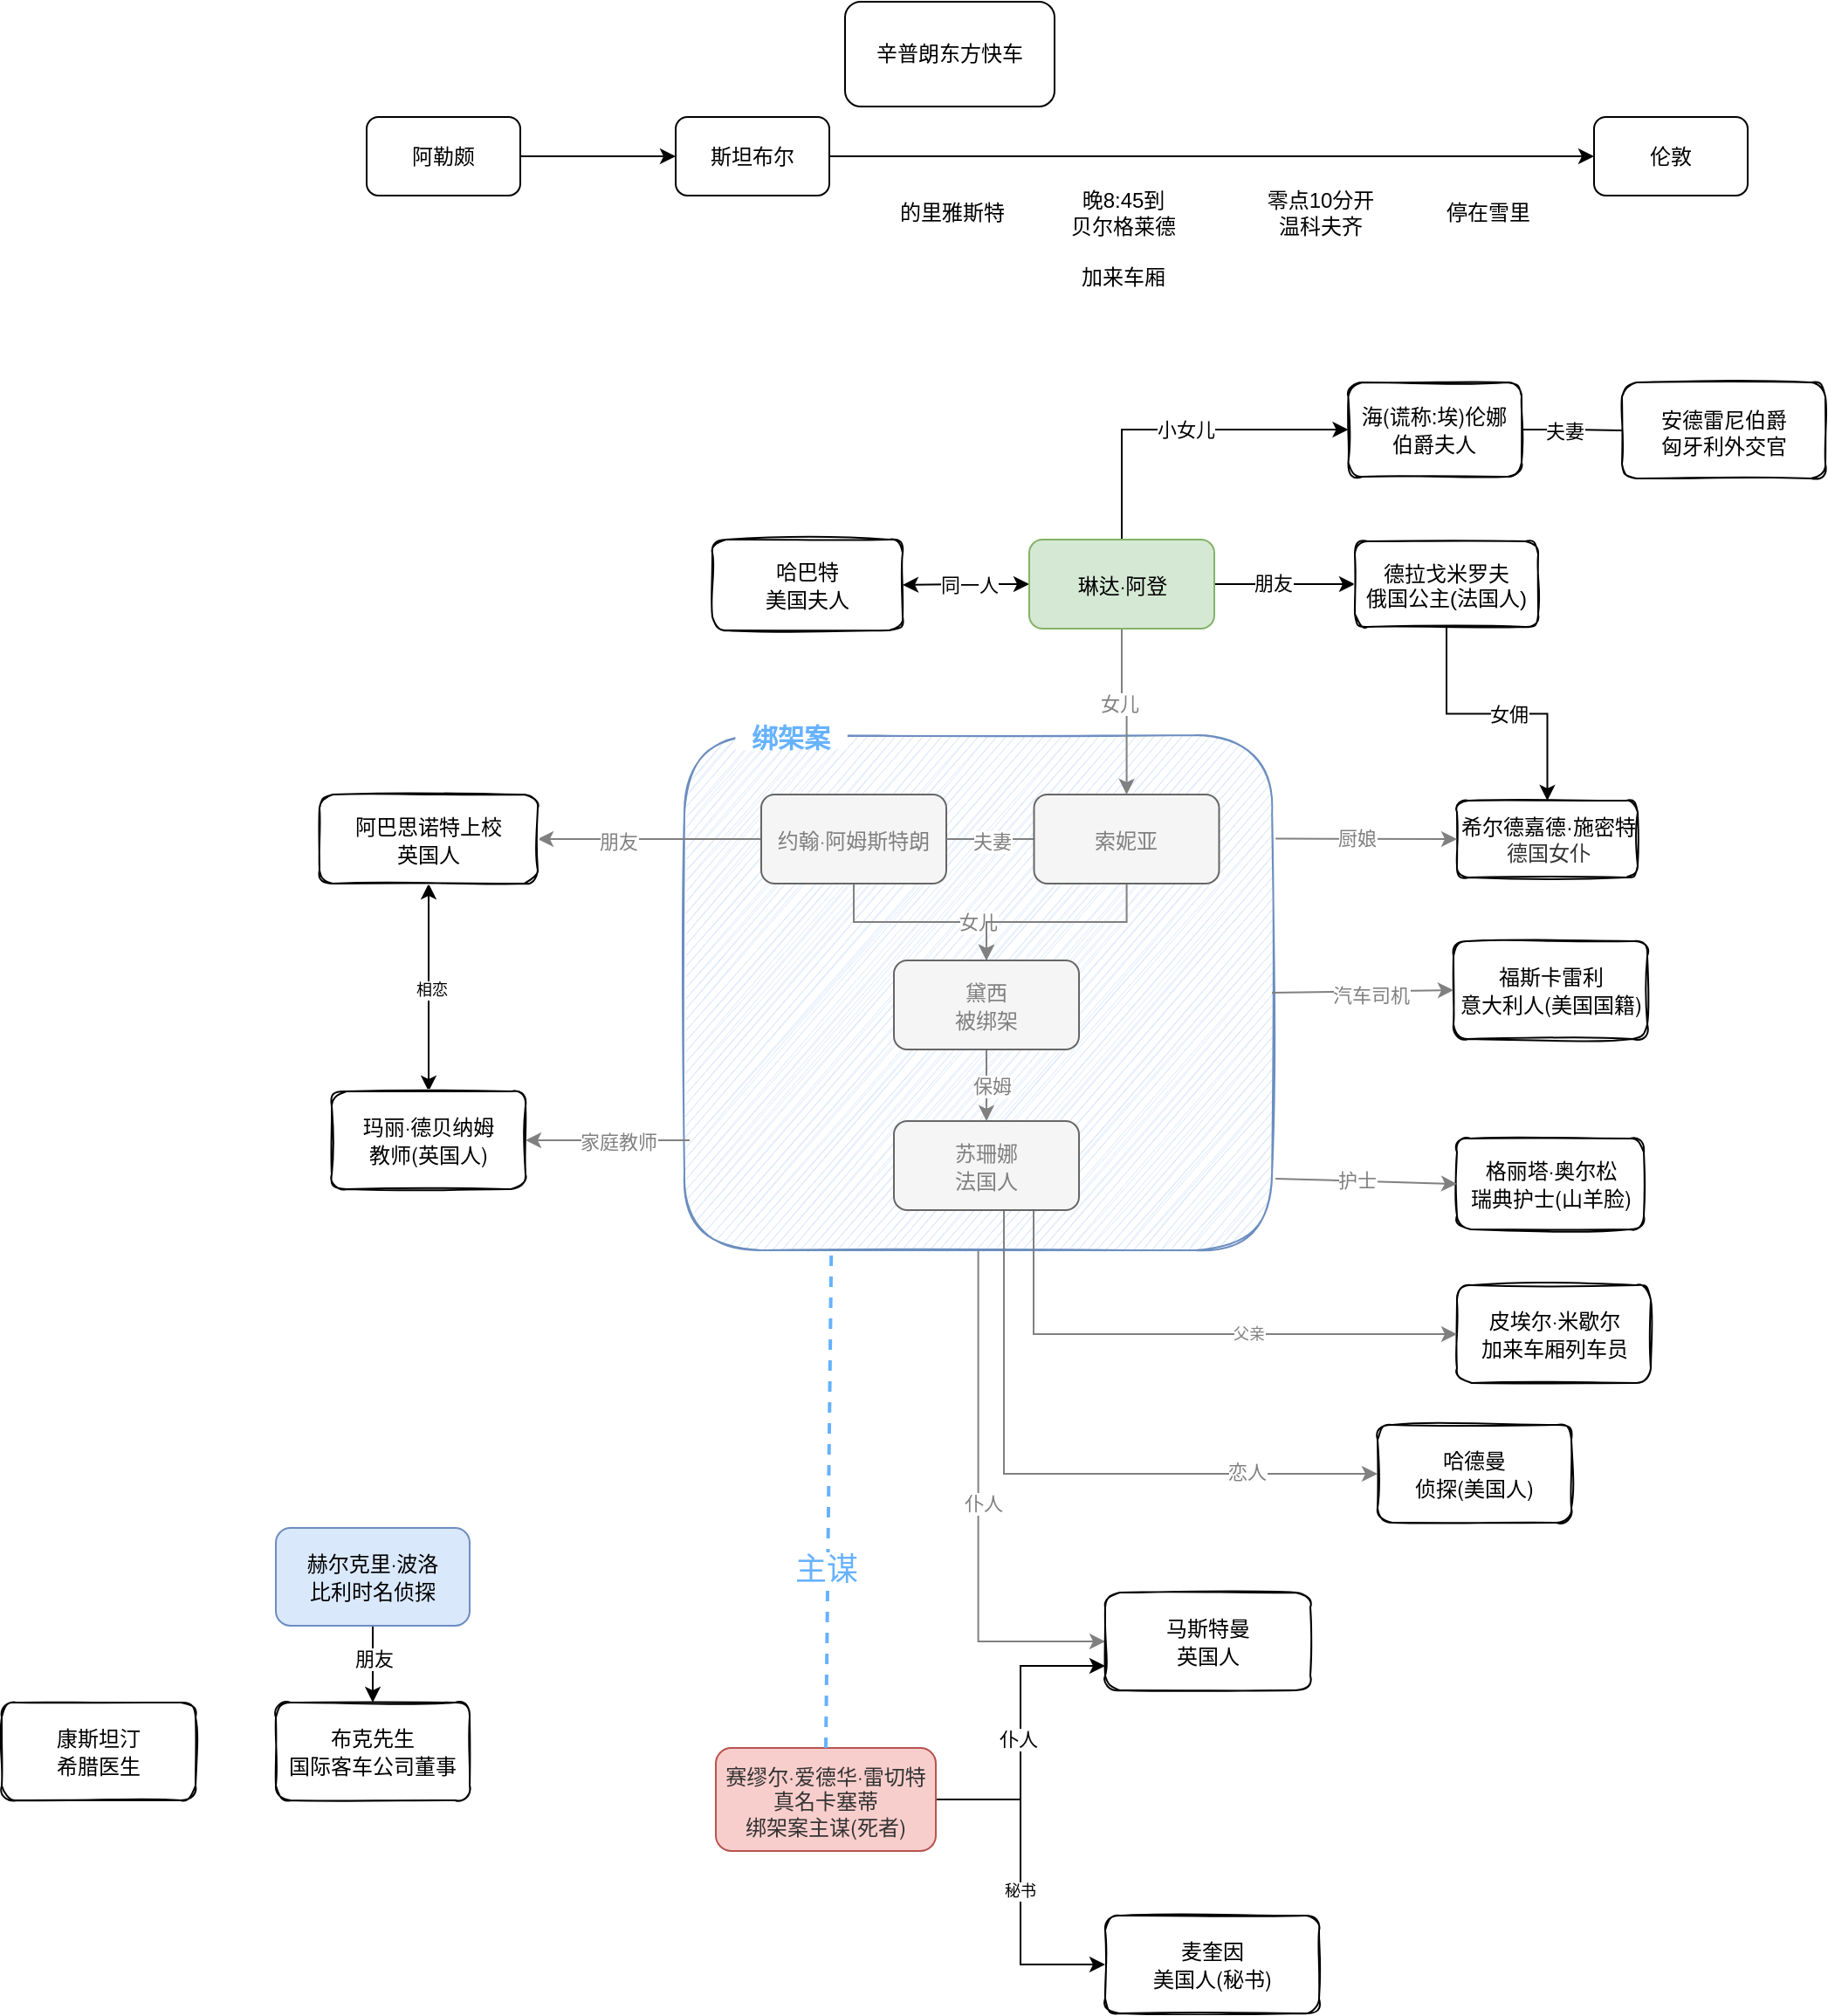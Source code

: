 <mxfile version="16.5.2" type="github">
  <diagram id="MlBCAPcGAkFOIGCXiuSW" name="Page-1">
    <mxGraphModel dx="2752" dy="1243" grid="0" gridSize="10" guides="1" tooltips="1" connect="1" arrows="1" fold="1" page="1" pageScale="1" pageWidth="827" pageHeight="1169" math="0" shadow="0">
      <root>
        <mxCell id="0" />
        <mxCell id="1" parent="0" />
        <mxCell id="HqvWkcDixMvHnZ1-jMWS-3" value="" style="edgeStyle=orthogonalEdgeStyle;rounded=0;orthogonalLoop=1;jettySize=auto;html=1;fontColor=default;labelBackgroundColor=none;" parent="1" source="HqvWkcDixMvHnZ1-jMWS-1" target="HqvWkcDixMvHnZ1-jMWS-2" edge="1">
          <mxGeometry relative="1" as="geometry" />
        </mxCell>
        <mxCell id="cn9sds8N5PX_h7D6BUcy-20" value="朋友" style="edgeLabel;html=1;align=center;verticalAlign=middle;resizable=0;points=[];" parent="HqvWkcDixMvHnZ1-jMWS-3" vertex="1" connectable="0">
          <mxGeometry x="-0.155" relative="1" as="geometry">
            <mxPoint as="offset" />
          </mxGeometry>
        </mxCell>
        <mxCell id="HqvWkcDixMvHnZ1-jMWS-1" value="&lt;span style=&quot;font-family: &amp;quot;helvetica neue&amp;quot;, helvetica, arial, &amp;quot;pingfang sc&amp;quot;, &amp;quot;hiragino sans gb&amp;quot;, &amp;quot;microsoft yahei&amp;quot;, &amp;quot;wenquanyi micro hei&amp;quot;, sans-serif; text-align: -webkit-left;&quot;&gt;赫尔克里·波洛&lt;br&gt;比利时名侦探&lt;br&gt;&lt;/span&gt;" style="rounded=1;whiteSpace=wrap;html=1;sketch=0;labelBackgroundColor=none;fillColor=#dae8fc;strokeColor=#6c8ebf;" parent="1" vertex="1">
          <mxGeometry x="-606" y="923" width="111" height="56" as="geometry" />
        </mxCell>
        <mxCell id="HqvWkcDixMvHnZ1-jMWS-2" value="&lt;span style=&quot;font-family: &amp;quot;helvetica neue&amp;quot;, helvetica, arial, &amp;quot;pingfang sc&amp;quot;, &amp;quot;hiragino sans gb&amp;quot;, &amp;quot;microsoft yahei&amp;quot;, &amp;quot;wenquanyi micro hei&amp;quot;, sans-serif; text-align: -webkit-left;&quot;&gt;布克先生&lt;br&gt;&lt;/span&gt;&lt;span style=&quot;font-family: &amp;quot;helvetica neue&amp;quot;, helvetica, arial, &amp;quot;pingfang sc&amp;quot;, &amp;quot;hiragino sans gb&amp;quot;, &amp;quot;microsoft yahei&amp;quot;, &amp;quot;wenquanyi micro hei&amp;quot;, sans-serif; text-align: -webkit-left;&quot;&gt;国际客车公司董事&lt;/span&gt;&lt;span style=&quot;font-family: &amp;quot;helvetica neue&amp;quot;, helvetica, arial, &amp;quot;pingfang sc&amp;quot;, &amp;quot;hiragino sans gb&amp;quot;, &amp;quot;microsoft yahei&amp;quot;, &amp;quot;wenquanyi micro hei&amp;quot;, sans-serif; text-align: -webkit-left;&quot;&gt;&lt;br&gt;&lt;/span&gt;" style="rounded=1;whiteSpace=wrap;html=1;sketch=1;fontColor=default;labelBackgroundColor=none;" parent="1" vertex="1">
          <mxGeometry x="-606" y="1023" width="111" height="56" as="geometry" />
        </mxCell>
        <mxCell id="cn9sds8N5PX_h7D6BUcy-6" value="辛普朗东方快车" style="rounded=1;whiteSpace=wrap;html=1;sketch=0;" parent="1" vertex="1">
          <mxGeometry x="-280" y="49" width="120" height="60" as="geometry" />
        </mxCell>
        <mxCell id="cn9sds8N5PX_h7D6BUcy-7" value="" style="endArrow=classic;html=1;rounded=0;exitX=1;exitY=0.5;exitDx=0;exitDy=0;entryX=0;entryY=0.5;entryDx=0;entryDy=0;" parent="1" edge="1" target="QgPp9RPT2WpYIM99cKjE-32" source="QgPp9RPT2WpYIM99cKjE-22">
          <mxGeometry width="50" height="50" relative="1" as="geometry">
            <mxPoint x="-267" y="139" as="sourcePoint" />
            <mxPoint x="149" y="139" as="targetPoint" />
          </mxGeometry>
        </mxCell>
        <mxCell id="cn9sds8N5PX_h7D6BUcy-9" value="晚8:45到&lt;br&gt;贝尔格莱德" style="text;html=1;strokeColor=none;fillColor=none;align=center;verticalAlign=middle;whiteSpace=wrap;rounded=0;sketch=0;" parent="1" vertex="1">
          <mxGeometry x="-156" y="155" width="71" height="30" as="geometry" />
        </mxCell>
        <mxCell id="cn9sds8N5PX_h7D6BUcy-10" value="&lt;span style=&quot;font-family: &amp;#34;helvetica neue&amp;#34; , &amp;#34;helvetica&amp;#34; , &amp;#34;arial&amp;#34; , &amp;#34;pingfang sc&amp;#34; , &amp;#34;hiragino sans gb&amp;#34; , &amp;#34;microsoft yahei&amp;#34; , &amp;#34;wenquanyi micro hei&amp;#34; , sans-serif ; text-align: -webkit-left&quot;&gt;康斯坦汀&lt;br&gt;希腊医生&lt;br&gt;&lt;/span&gt;" style="rounded=1;whiteSpace=wrap;html=1;sketch=1;fontColor=default;labelBackgroundColor=none;" parent="1" vertex="1">
          <mxGeometry x="-763" y="1023" width="111" height="56" as="geometry" />
        </mxCell>
        <mxCell id="cn9sds8N5PX_h7D6BUcy-11" value="&lt;span style=&quot;text-align: -webkit-left&quot;&gt;&lt;font face=&quot;helvetica neue, helvetica, arial, pingfang sc, hiragino sans gb, microsoft yahei, wenquanyi micro hei, sans-serif&quot;&gt;皮埃尔·米歇尔&lt;/font&gt;&lt;/span&gt;&lt;br style=&quot;font-family: &amp;#34;helvetica neue&amp;#34; , &amp;#34;helvetica&amp;#34; , &amp;#34;arial&amp;#34; , &amp;#34;pingfang sc&amp;#34; , &amp;#34;hiragino sans gb&amp;#34; , &amp;#34;microsoft yahei&amp;#34; , &amp;#34;wenquanyi micro hei&amp;#34; , sans-serif ; text-align: -webkit-left&quot;&gt;&lt;span style=&quot;font-family: &amp;#34;helvetica neue&amp;#34; , &amp;#34;helvetica&amp;#34; , &amp;#34;arial&amp;#34; , &amp;#34;pingfang sc&amp;#34; , &amp;#34;hiragino sans gb&amp;#34; , &amp;#34;microsoft yahei&amp;#34; , &amp;#34;wenquanyi micro hei&amp;#34; , sans-serif ; text-align: -webkit-left&quot;&gt;加来车厢列车员&lt;/span&gt;&lt;span style=&quot;font-family: &amp;#34;helvetica neue&amp;#34; , &amp;#34;helvetica&amp;#34; , &amp;#34;arial&amp;#34; , &amp;#34;pingfang sc&amp;#34; , &amp;#34;hiragino sans gb&amp;#34; , &amp;#34;microsoft yahei&amp;#34; , &amp;#34;wenquanyi micro hei&amp;#34; , sans-serif ; text-align: -webkit-left&quot;&gt;&lt;br&gt;&lt;/span&gt;" style="rounded=1;whiteSpace=wrap;html=1;sketch=1;fontColor=default;labelBackgroundColor=none;" parent="1" vertex="1">
          <mxGeometry x="70.5" y="784" width="111" height="56" as="geometry" />
        </mxCell>
        <mxCell id="QgPp9RPT2WpYIM99cKjE-14" value="停在雪里" style="text;html=1;strokeColor=none;fillColor=none;align=center;verticalAlign=middle;whiteSpace=wrap;rounded=0;sketch=0;" vertex="1" parent="1">
          <mxGeometry x="53" y="155" width="71" height="30" as="geometry" />
        </mxCell>
        <mxCell id="QgPp9RPT2WpYIM99cKjE-22" value="&lt;span&gt;斯坦布尔&lt;/span&gt;" style="rounded=1;whiteSpace=wrap;html=1;" vertex="1" parent="1">
          <mxGeometry x="-377" y="115" width="88" height="45" as="geometry" />
        </mxCell>
        <mxCell id="QgPp9RPT2WpYIM99cKjE-24" value="" style="edgeStyle=orthogonalEdgeStyle;rounded=0;orthogonalLoop=1;jettySize=auto;html=1;startArrow=none;startFill=0;endArrow=classic;endFill=1;" edge="1" parent="1" source="QgPp9RPT2WpYIM99cKjE-23" target="QgPp9RPT2WpYIM99cKjE-22">
          <mxGeometry relative="1" as="geometry" />
        </mxCell>
        <mxCell id="QgPp9RPT2WpYIM99cKjE-23" value="阿勒颇" style="rounded=1;whiteSpace=wrap;html=1;" vertex="1" parent="1">
          <mxGeometry x="-554" y="115" width="88" height="45" as="geometry" />
        </mxCell>
        <mxCell id="QgPp9RPT2WpYIM99cKjE-25" value="的里雅斯特" style="text;html=1;strokeColor=none;fillColor=none;align=center;verticalAlign=middle;whiteSpace=wrap;rounded=0;sketch=0;" vertex="1" parent="1">
          <mxGeometry x="-254.5" y="155" width="71" height="30" as="geometry" />
        </mxCell>
        <mxCell id="QgPp9RPT2WpYIM99cKjE-26" value="加来车厢" style="text;html=1;strokeColor=none;fillColor=none;align=center;verticalAlign=middle;whiteSpace=wrap;rounded=0;sketch=0;" vertex="1" parent="1">
          <mxGeometry x="-156" y="192" width="71" height="30" as="geometry" />
        </mxCell>
        <mxCell id="QgPp9RPT2WpYIM99cKjE-27" value="零点10分开&lt;br&gt;温科夫齐" style="text;html=1;strokeColor=none;fillColor=none;align=center;verticalAlign=middle;whiteSpace=wrap;rounded=0;sketch=0;" vertex="1" parent="1">
          <mxGeometry x="-43" y="155" width="71" height="30" as="geometry" />
        </mxCell>
        <mxCell id="QgPp9RPT2WpYIM99cKjE-32" value="&lt;span&gt;伦敦&lt;/span&gt;" style="rounded=1;whiteSpace=wrap;html=1;" vertex="1" parent="1">
          <mxGeometry x="149" y="115" width="88" height="45" as="geometry" />
        </mxCell>
        <mxCell id="QgPp9RPT2WpYIM99cKjE-113" style="edgeStyle=orthogonalEdgeStyle;rounded=0;orthogonalLoop=1;jettySize=auto;html=1;fontSize=11;fontColor=#808080;startArrow=none;startFill=0;endArrow=classic;endFill=1;strokeColor=#808080;entryX=0;entryY=0.5;entryDx=0;entryDy=0;" edge="1" parent="1" source="QgPp9RPT2WpYIM99cKjE-69" target="QgPp9RPT2WpYIM99cKjE-112">
          <mxGeometry relative="1" as="geometry" />
        </mxCell>
        <mxCell id="QgPp9RPT2WpYIM99cKjE-114" value="仆人" style="edgeLabel;html=1;align=center;verticalAlign=middle;resizable=0;points=[];fontSize=11;fontColor=#808080;" vertex="1" connectable="0" parent="QgPp9RPT2WpYIM99cKjE-113">
          <mxGeometry x="-0.021" y="2" relative="1" as="geometry">
            <mxPoint as="offset" />
          </mxGeometry>
        </mxCell>
        <mxCell id="QgPp9RPT2WpYIM99cKjE-69" value="" style="rounded=1;whiteSpace=wrap;html=1;sketch=1;fillColor=#dae8fc;strokeColor=#6c8ebf;" vertex="1" parent="1">
          <mxGeometry x="-372" y="469" width="336.57" height="295" as="geometry" />
        </mxCell>
        <mxCell id="QgPp9RPT2WpYIM99cKjE-83" value="" style="edgeStyle=orthogonalEdgeStyle;rounded=0;orthogonalLoop=1;jettySize=auto;html=1;fontSize=11;fontColor=#808080;startArrow=none;startFill=0;endArrow=classic;endFill=1;strokeColor=#808080;" edge="1" parent="1" source="QgPp9RPT2WpYIM99cKjE-70" target="QgPp9RPT2WpYIM99cKjE-78">
          <mxGeometry relative="1" as="geometry" />
        </mxCell>
        <mxCell id="QgPp9RPT2WpYIM99cKjE-84" value="女儿" style="edgeLabel;html=1;align=center;verticalAlign=middle;resizable=0;points=[];fontSize=11;fontColor=#808080;" vertex="1" connectable="0" parent="QgPp9RPT2WpYIM99cKjE-83">
          <mxGeometry x="-0.251" y="-1" relative="1" as="geometry">
            <mxPoint x="48" y="-1" as="offset" />
          </mxGeometry>
        </mxCell>
        <mxCell id="QgPp9RPT2WpYIM99cKjE-110" style="edgeStyle=orthogonalEdgeStyle;rounded=0;orthogonalLoop=1;jettySize=auto;html=1;entryX=1;entryY=0.5;entryDx=0;entryDy=0;fontSize=11;fontColor=#808080;startArrow=none;startFill=0;endArrow=classic;endFill=1;strokeColor=#808080;" edge="1" parent="1" source="QgPp9RPT2WpYIM99cKjE-70" target="QgPp9RPT2WpYIM99cKjE-109">
          <mxGeometry relative="1" as="geometry" />
        </mxCell>
        <mxCell id="QgPp9RPT2WpYIM99cKjE-111" value="朋友" style="edgeLabel;html=1;align=center;verticalAlign=middle;resizable=0;points=[];fontSize=11;fontColor=#808080;" vertex="1" connectable="0" parent="QgPp9RPT2WpYIM99cKjE-110">
          <mxGeometry x="0.292" y="-3" relative="1" as="geometry">
            <mxPoint y="4" as="offset" />
          </mxGeometry>
        </mxCell>
        <mxCell id="QgPp9RPT2WpYIM99cKjE-70" value="&lt;span style=&quot;font-family: &amp;#34;helvetica neue&amp;#34; , &amp;#34;helvetica&amp;#34; , &amp;#34;arial&amp;#34; , &amp;#34;pingfang sc&amp;#34; , &amp;#34;hiragino sans gb&amp;#34; , &amp;#34;microsoft yahei&amp;#34; , &amp;#34;wenquanyi micro hei&amp;#34; , sans-serif ; text-align: -webkit-left&quot;&gt;约翰·阿姆斯特朗&lt;br&gt;&lt;/span&gt;" style="rounded=1;whiteSpace=wrap;html=1;sketch=0;fontColor=#808080;labelBackgroundColor=none;fillColor=#f5f5f5;strokeColor=#666666;" vertex="1" parent="1">
          <mxGeometry x="-328" y="503" width="106" height="51" as="geometry" />
        </mxCell>
        <mxCell id="QgPp9RPT2WpYIM99cKjE-71" value="" style="edgeStyle=orthogonalEdgeStyle;rounded=0;orthogonalLoop=1;jettySize=auto;html=1;startArrow=none;startFill=0;endArrow=none;endFill=0;fontColor=#808080;strokeColor=#808080;" edge="1" parent="1" source="QgPp9RPT2WpYIM99cKjE-75" target="QgPp9RPT2WpYIM99cKjE-70">
          <mxGeometry relative="1" as="geometry" />
        </mxCell>
        <mxCell id="QgPp9RPT2WpYIM99cKjE-81" value="夫妻" style="edgeLabel;html=1;align=center;verticalAlign=middle;resizable=0;points=[];fontSize=11;fontColor=#808080;" vertex="1" connectable="0" parent="QgPp9RPT2WpYIM99cKjE-71">
          <mxGeometry x="-0.342" y="1" relative="1" as="geometry">
            <mxPoint x="-8" as="offset" />
          </mxGeometry>
        </mxCell>
        <mxCell id="QgPp9RPT2WpYIM99cKjE-136" style="edgeStyle=orthogonalEdgeStyle;rounded=0;orthogonalLoop=1;jettySize=auto;html=1;entryX=0.5;entryY=0;entryDx=0;entryDy=0;fontSize=9;fontColor=#808080;startArrow=none;startFill=0;endArrow=classic;endFill=1;strokeColor=#808080;strokeWidth=1;" edge="1" parent="1" source="QgPp9RPT2WpYIM99cKjE-75" target="QgPp9RPT2WpYIM99cKjE-78">
          <mxGeometry relative="1" as="geometry" />
        </mxCell>
        <mxCell id="QgPp9RPT2WpYIM99cKjE-75" value="&lt;span style=&quot;font-family: &amp;#34;helvetica neue&amp;#34; , &amp;#34;helvetica&amp;#34; , &amp;#34;arial&amp;#34; , &amp;#34;pingfang sc&amp;#34; , &amp;#34;hiragino sans gb&amp;#34; , &amp;#34;microsoft yahei&amp;#34; , &amp;#34;wenquanyi micro hei&amp;#34; , sans-serif ; text-align: -webkit-left&quot;&gt;索妮亚&lt;br&gt;&lt;/span&gt;" style="rounded=1;whiteSpace=wrap;html=1;sketch=0;fontColor=#808080;labelBackgroundColor=none;fillColor=#f5f5f5;strokeColor=#666666;" vertex="1" parent="1">
          <mxGeometry x="-171.75" y="503" width="106" height="51" as="geometry" />
        </mxCell>
        <mxCell id="QgPp9RPT2WpYIM99cKjE-76" value="" style="edgeStyle=orthogonalEdgeStyle;rounded=0;orthogonalLoop=1;jettySize=auto;html=1;startArrow=none;startFill=0;endArrow=classic;endFill=1;fontColor=#808080;strokeColor=#808080;" edge="1" parent="1" source="QgPp9RPT2WpYIM99cKjE-78" target="QgPp9RPT2WpYIM99cKjE-79">
          <mxGeometry relative="1" as="geometry" />
        </mxCell>
        <mxCell id="QgPp9RPT2WpYIM99cKjE-77" value="保姆" style="edgeLabel;html=1;align=center;verticalAlign=middle;resizable=0;points=[];fontColor=#808080;" vertex="1" connectable="0" parent="QgPp9RPT2WpYIM99cKjE-76">
          <mxGeometry x="-0.142" y="3" relative="1" as="geometry">
            <mxPoint y="3" as="offset" />
          </mxGeometry>
        </mxCell>
        <mxCell id="QgPp9RPT2WpYIM99cKjE-78" value="&lt;span style=&quot;font-family: &amp;quot;helvetica neue&amp;quot; , &amp;quot;helvetica&amp;quot; , &amp;quot;arial&amp;quot; , &amp;quot;pingfang sc&amp;quot; , &amp;quot;hiragino sans gb&amp;quot; , &amp;quot;microsoft yahei&amp;quot; , &amp;quot;wenquanyi micro hei&amp;quot; , sans-serif ; text-align: -webkit-left&quot;&gt;黛西&lt;br&gt;被绑架&lt;br&gt;&lt;/span&gt;" style="rounded=1;whiteSpace=wrap;html=1;sketch=0;fontColor=#808080;labelBackgroundColor=none;fillColor=#f5f5f5;strokeColor=#666666;" vertex="1" parent="1">
          <mxGeometry x="-252" y="598" width="106" height="51" as="geometry" />
        </mxCell>
        <mxCell id="QgPp9RPT2WpYIM99cKjE-100" style="edgeStyle=orthogonalEdgeStyle;rounded=0;orthogonalLoop=1;jettySize=auto;html=1;entryX=0;entryY=0.5;entryDx=0;entryDy=0;fontSize=11;fontColor=#808080;startArrow=none;startFill=0;endArrow=classic;endFill=1;strokeColor=#808080;" edge="1" parent="1" target="QgPp9RPT2WpYIM99cKjE-99">
          <mxGeometry relative="1" as="geometry">
            <mxPoint x="-189" y="736" as="sourcePoint" />
            <Array as="points">
              <mxPoint x="-189" y="736" />
              <mxPoint x="-189" y="885" />
            </Array>
          </mxGeometry>
        </mxCell>
        <mxCell id="QgPp9RPT2WpYIM99cKjE-101" value="恋人" style="edgeLabel;html=1;align=center;verticalAlign=middle;resizable=0;points=[];fontSize=11;fontColor=#808080;" vertex="1" connectable="0" parent="QgPp9RPT2WpYIM99cKjE-100">
          <mxGeometry x="0.594" y="1" relative="1" as="geometry">
            <mxPoint as="offset" />
          </mxGeometry>
        </mxCell>
        <mxCell id="QgPp9RPT2WpYIM99cKjE-134" style="edgeStyle=orthogonalEdgeStyle;rounded=0;orthogonalLoop=1;jettySize=auto;html=1;entryX=0;entryY=0.5;entryDx=0;entryDy=0;fontSize=9;fontColor=#000000;startArrow=none;startFill=0;endArrow=classic;endFill=1;strokeColor=#808080;strokeWidth=1;" edge="1" parent="1" source="QgPp9RPT2WpYIM99cKjE-79" target="cn9sds8N5PX_h7D6BUcy-11">
          <mxGeometry relative="1" as="geometry">
            <Array as="points">
              <mxPoint x="-172" y="812" />
            </Array>
          </mxGeometry>
        </mxCell>
        <mxCell id="QgPp9RPT2WpYIM99cKjE-135" value="父亲" style="edgeLabel;html=1;align=center;verticalAlign=middle;resizable=0;points=[];fontSize=9;fontColor=#808080;" vertex="1" connectable="0" parent="QgPp9RPT2WpYIM99cKjE-134">
          <mxGeometry x="0.34" y="-3" relative="1" as="geometry">
            <mxPoint x="-16" y="-3" as="offset" />
          </mxGeometry>
        </mxCell>
        <mxCell id="QgPp9RPT2WpYIM99cKjE-79" value="&lt;span style=&quot;font-family: &amp;#34;helvetica neue&amp;#34; , &amp;#34;helvetica&amp;#34; , &amp;#34;arial&amp;#34; , &amp;#34;pingfang sc&amp;#34; , &amp;#34;hiragino sans gb&amp;#34; , &amp;#34;microsoft yahei&amp;#34; , &amp;#34;wenquanyi micro hei&amp;#34; , sans-serif ; text-align: -webkit-left&quot;&gt;苏珊娜&lt;br&gt;法国人&lt;br&gt;&lt;/span&gt;" style="rounded=1;whiteSpace=wrap;html=1;sketch=0;fontColor=#808080;labelBackgroundColor=none;fillColor=#f5f5f5;strokeColor=#666666;" vertex="1" parent="1">
          <mxGeometry x="-252" y="690" width="106" height="51" as="geometry" />
        </mxCell>
        <mxCell id="QgPp9RPT2WpYIM99cKjE-80" value="绑架案" style="text;html=1;strokeColor=none;fillColor=default;align=center;verticalAlign=middle;whiteSpace=wrap;rounded=0;sketch=1;fontSize=15;fontColor=#66B2FF;fontStyle=1" vertex="1" parent="1">
          <mxGeometry x="-344.43" y="462" width="66" height="16" as="geometry" />
        </mxCell>
        <mxCell id="QgPp9RPT2WpYIM99cKjE-85" value="&lt;span style=&quot;font-family: &amp;#34;helvetica neue&amp;#34; , &amp;#34;helvetica&amp;#34; , &amp;#34;arial&amp;#34; , &amp;#34;pingfang sc&amp;#34; , &amp;#34;hiragino sans gb&amp;#34; , &amp;#34;microsoft yahei&amp;#34; , &amp;#34;wenquanyi micro hei&amp;#34; , sans-serif ; text-align: -webkit-left&quot;&gt;福斯卡雷利&lt;br&gt;意大利人(美国国籍)&lt;br&gt;&lt;/span&gt;" style="rounded=1;whiteSpace=wrap;html=1;sketch=1;fontColor=default;labelBackgroundColor=none;" vertex="1" parent="1">
          <mxGeometry x="68.5" y="587" width="111" height="56" as="geometry" />
        </mxCell>
        <mxCell id="QgPp9RPT2WpYIM99cKjE-86" value="" style="endArrow=classic;html=1;rounded=0;fontSize=11;fontColor=#808080;strokeColor=#808080;entryX=0;entryY=0.5;entryDx=0;entryDy=0;exitX=1;exitY=0.5;exitDx=0;exitDy=0;" edge="1" parent="1" source="QgPp9RPT2WpYIM99cKjE-69" target="QgPp9RPT2WpYIM99cKjE-85">
          <mxGeometry width="50" height="50" relative="1" as="geometry">
            <mxPoint x="-35" y="576" as="sourcePoint" />
            <mxPoint x="-69" y="382" as="targetPoint" />
          </mxGeometry>
        </mxCell>
        <mxCell id="QgPp9RPT2WpYIM99cKjE-87" value="汽车司机" style="edgeLabel;html=1;align=center;verticalAlign=middle;resizable=0;points=[];fontSize=11;fontColor=#808080;" vertex="1" connectable="0" parent="QgPp9RPT2WpYIM99cKjE-86">
          <mxGeometry x="0.073" y="-2" relative="1" as="geometry">
            <mxPoint as="offset" />
          </mxGeometry>
        </mxCell>
        <mxCell id="QgPp9RPT2WpYIM99cKjE-137" value="" style="edgeStyle=orthogonalEdgeStyle;rounded=0;orthogonalLoop=1;jettySize=auto;html=1;fontSize=9;fontColor=#808080;startArrow=classic;startFill=1;endArrow=classic;endFill=1;strokeColor=#000000;strokeWidth=1;" edge="1" parent="1" source="QgPp9RPT2WpYIM99cKjE-88" target="QgPp9RPT2WpYIM99cKjE-109">
          <mxGeometry relative="1" as="geometry" />
        </mxCell>
        <mxCell id="QgPp9RPT2WpYIM99cKjE-138" value="相恋" style="edgeLabel;html=1;align=center;verticalAlign=middle;resizable=0;points=[];fontSize=9;fontColor=#000000;" vertex="1" connectable="0" parent="QgPp9RPT2WpYIM99cKjE-137">
          <mxGeometry x="-0.003" y="-1" relative="1" as="geometry">
            <mxPoint y="1" as="offset" />
          </mxGeometry>
        </mxCell>
        <mxCell id="QgPp9RPT2WpYIM99cKjE-88" value="&lt;span style=&quot;font-family: &amp;#34;helvetica neue&amp;#34; , &amp;#34;helvetica&amp;#34; , &amp;#34;arial&amp;#34; , &amp;#34;pingfang sc&amp;#34; , &amp;#34;hiragino sans gb&amp;#34; , &amp;#34;microsoft yahei&amp;#34; , &amp;#34;wenquanyi micro hei&amp;#34; , sans-serif ; text-align: -webkit-left&quot;&gt;玛丽·德贝纳姆&lt;br&gt;&lt;/span&gt;&lt;span style=&quot;font-family: &amp;#34;helvetica neue&amp;#34; , &amp;#34;helvetica&amp;#34; , &amp;#34;arial&amp;#34; , &amp;#34;pingfang sc&amp;#34; , &amp;#34;hiragino sans gb&amp;#34; , &amp;#34;microsoft yahei&amp;#34; , &amp;#34;wenquanyi micro hei&amp;#34; , sans-serif ; text-align: -webkit-left&quot;&gt;教师(英国人)&lt;br&gt;&lt;/span&gt;" style="rounded=1;whiteSpace=wrap;html=1;sketch=1;fontColor=default;labelBackgroundColor=none;" vertex="1" parent="1">
          <mxGeometry x="-574" y="673" width="111" height="56" as="geometry" />
        </mxCell>
        <mxCell id="QgPp9RPT2WpYIM99cKjE-89" value="" style="endArrow=classic;html=1;rounded=0;fontSize=11;fontColor=#808080;strokeColor=#808080;entryX=1;entryY=0.5;entryDx=0;entryDy=0;" edge="1" parent="1" target="QgPp9RPT2WpYIM99cKjE-88">
          <mxGeometry width="50" height="50" relative="1" as="geometry">
            <mxPoint x="-369" y="701" as="sourcePoint" />
            <mxPoint x="-464" y="672" as="targetPoint" />
            <Array as="points" />
          </mxGeometry>
        </mxCell>
        <mxCell id="QgPp9RPT2WpYIM99cKjE-90" value="家庭教师" style="edgeLabel;html=1;align=center;verticalAlign=middle;resizable=0;points=[];fontSize=11;fontColor=#808080;" vertex="1" connectable="0" parent="QgPp9RPT2WpYIM99cKjE-89">
          <mxGeometry x="-0.113" y="1" relative="1" as="geometry">
            <mxPoint as="offset" />
          </mxGeometry>
        </mxCell>
        <mxCell id="QgPp9RPT2WpYIM99cKjE-91" value="&lt;span style=&quot;text-align: -webkit-left&quot;&gt;&lt;font face=&quot;helvetica neue, helvetica, arial, pingfang sc, hiragino sans gb, microsoft yahei, wenquanyi micro hei, sans-serif&quot;&gt;格丽塔·奥尔松&lt;br&gt;瑞典护士(山羊脸)&lt;/font&gt;&lt;br&gt;&lt;/span&gt;" style="rounded=1;whiteSpace=wrap;html=1;sketch=1;fontColor=default;labelBackgroundColor=none;" vertex="1" parent="1">
          <mxGeometry x="70.5" y="700" width="107" height="52" as="geometry" />
        </mxCell>
        <mxCell id="QgPp9RPT2WpYIM99cKjE-92" value="" style="endArrow=classic;html=1;rounded=0;fontSize=11;fontColor=#808080;strokeColor=#808080;entryX=0;entryY=0.5;entryDx=0;entryDy=0;exitX=1.006;exitY=0.861;exitDx=0;exitDy=0;exitPerimeter=0;" edge="1" parent="1" source="QgPp9RPT2WpYIM99cKjE-69" target="QgPp9RPT2WpYIM99cKjE-91">
          <mxGeometry width="50" height="50" relative="1" as="geometry">
            <mxPoint x="-25.43" y="532.5" as="sourcePoint" />
            <mxPoint x="88" y="516" as="targetPoint" />
          </mxGeometry>
        </mxCell>
        <mxCell id="QgPp9RPT2WpYIM99cKjE-93" value="护士" style="edgeLabel;html=1;align=center;verticalAlign=middle;resizable=0;points=[];fontSize=11;fontColor=#808080;" vertex="1" connectable="0" parent="QgPp9RPT2WpYIM99cKjE-92">
          <mxGeometry x="-0.113" y="1" relative="1" as="geometry">
            <mxPoint as="offset" />
          </mxGeometry>
        </mxCell>
        <mxCell id="QgPp9RPT2WpYIM99cKjE-94" value="希尔德嘉德·施密特&lt;br&gt;&lt;span style=&quot;color: rgb(51 , 51 , 51) ; font-family: &amp;#34;helvetica neue&amp;#34; , &amp;#34;helvetica&amp;#34; , &amp;#34;arial&amp;#34; , &amp;#34;pingfang sc&amp;#34; , &amp;#34;hiragino sans gb&amp;#34; , &amp;#34;microsoft yahei&amp;#34; , &amp;#34;wenquanyi micro hei&amp;#34; , sans-serif ; text-align: -webkit-left ; background-color: rgb(255 , 255 , 255)&quot;&gt;德国女仆&lt;/span&gt;" style="whiteSpace=wrap;html=1;rounded=1;sketch=1;labelBackgroundColor=none;" vertex="1" parent="1">
          <mxGeometry x="70.5" y="506.5" width="103.5" height="44" as="geometry" />
        </mxCell>
        <mxCell id="QgPp9RPT2WpYIM99cKjE-95" value="" style="endArrow=classic;html=1;rounded=0;fontSize=11;fontColor=#808080;strokeColor=#808080;entryX=0;entryY=0.5;entryDx=0;entryDy=0;exitX=1.006;exitY=0.201;exitDx=0;exitDy=0;exitPerimeter=0;" edge="1" parent="1" source="QgPp9RPT2WpYIM99cKjE-69" target="QgPp9RPT2WpYIM99cKjE-94">
          <mxGeometry width="50" height="50" relative="1" as="geometry">
            <mxPoint x="-24.42" y="593.918" as="sourcePoint" />
            <mxPoint x="90" y="610" as="targetPoint" />
          </mxGeometry>
        </mxCell>
        <mxCell id="QgPp9RPT2WpYIM99cKjE-96" value="厨娘" style="edgeLabel;html=1;align=center;verticalAlign=middle;resizable=0;points=[];fontSize=11;fontColor=#808080;" vertex="1" connectable="0" parent="QgPp9RPT2WpYIM99cKjE-95">
          <mxGeometry x="-0.113" y="1" relative="1" as="geometry">
            <mxPoint as="offset" />
          </mxGeometry>
        </mxCell>
        <mxCell id="QgPp9RPT2WpYIM99cKjE-99" value="&lt;span style=&quot;font-family: &amp;#34;helvetica neue&amp;#34; , &amp;#34;helvetica&amp;#34; , &amp;#34;arial&amp;#34; , &amp;#34;pingfang sc&amp;#34; , &amp;#34;hiragino sans gb&amp;#34; , &amp;#34;microsoft yahei&amp;#34; , &amp;#34;wenquanyi micro hei&amp;#34; , sans-serif ; text-align: -webkit-left&quot;&gt;哈德曼&lt;br&gt;侦探(美国人)&lt;br&gt;&lt;/span&gt;" style="rounded=1;whiteSpace=wrap;html=1;sketch=1;fontColor=default;labelBackgroundColor=none;" vertex="1" parent="1">
          <mxGeometry x="25" y="864" width="111" height="56" as="geometry" />
        </mxCell>
        <mxCell id="QgPp9RPT2WpYIM99cKjE-102" value="&lt;span style=&quot;font-family: &amp;#34;helvetica neue&amp;#34; , &amp;#34;helvetica&amp;#34; , &amp;#34;arial&amp;#34; , &amp;#34;pingfang sc&amp;#34; , &amp;#34;hiragino sans gb&amp;#34; , &amp;#34;microsoft yahei&amp;#34; , &amp;#34;wenquanyi micro hei&amp;#34; , sans-serif ; text-align: -webkit-left&quot;&gt;哈巴特&lt;br&gt;&lt;/span&gt;&lt;span style=&quot;font-family: &amp;#34;helvetica neue&amp;#34; , &amp;#34;helvetica&amp;#34; , &amp;#34;arial&amp;#34; , &amp;#34;pingfang sc&amp;#34; , &amp;#34;hiragino sans gb&amp;#34; , &amp;#34;microsoft yahei&amp;#34; , &amp;#34;wenquanyi micro hei&amp;#34; , sans-serif ; text-align: -webkit-left&quot;&gt;美国夫人&lt;/span&gt;&lt;span style=&quot;font-family: &amp;#34;helvetica neue&amp;#34; , &amp;#34;helvetica&amp;#34; , &amp;#34;arial&amp;#34; , &amp;#34;pingfang sc&amp;#34; , &amp;#34;hiragino sans gb&amp;#34; , &amp;#34;microsoft yahei&amp;#34; , &amp;#34;wenquanyi micro hei&amp;#34; , sans-serif ; text-align: -webkit-left&quot;&gt;&lt;br&gt;&lt;/span&gt;" style="rounded=1;whiteSpace=wrap;html=1;sketch=1;fontColor=default;labelBackgroundColor=none;" vertex="1" parent="1">
          <mxGeometry x="-356" y="357" width="109" height="52" as="geometry" />
        </mxCell>
        <mxCell id="QgPp9RPT2WpYIM99cKjE-104" style="edgeStyle=orthogonalEdgeStyle;rounded=0;orthogonalLoop=1;jettySize=auto;html=1;entryX=1;entryY=0.5;entryDx=0;entryDy=0;fontSize=11;fontColor=#808080;startArrow=classic;startFill=1;endArrow=classic;endFill=1;strokeColor=#000000;" edge="1" parent="1" source="QgPp9RPT2WpYIM99cKjE-103" target="QgPp9RPT2WpYIM99cKjE-102">
          <mxGeometry relative="1" as="geometry" />
        </mxCell>
        <mxCell id="QgPp9RPT2WpYIM99cKjE-105" value="同一人" style="edgeLabel;html=1;align=center;verticalAlign=middle;resizable=0;points=[];fontSize=11;fontColor=#000000;" vertex="1" connectable="0" parent="QgPp9RPT2WpYIM99cKjE-104">
          <mxGeometry x="-0.047" relative="1" as="geometry">
            <mxPoint as="offset" />
          </mxGeometry>
        </mxCell>
        <mxCell id="QgPp9RPT2WpYIM99cKjE-106" style="edgeStyle=orthogonalEdgeStyle;rounded=0;orthogonalLoop=1;jettySize=auto;html=1;fontSize=11;fontColor=#808080;startArrow=none;startFill=0;endArrow=classic;endFill=1;strokeColor=#808080;" edge="1" parent="1" source="QgPp9RPT2WpYIM99cKjE-103" target="QgPp9RPT2WpYIM99cKjE-75">
          <mxGeometry relative="1" as="geometry" />
        </mxCell>
        <mxCell id="QgPp9RPT2WpYIM99cKjE-107" value="女儿" style="edgeLabel;html=1;align=center;verticalAlign=middle;resizable=0;points=[];fontSize=11;fontColor=#808080;" vertex="1" connectable="0" parent="QgPp9RPT2WpYIM99cKjE-106">
          <mxGeometry x="-0.119" y="-2" relative="1" as="geometry">
            <mxPoint as="offset" />
          </mxGeometry>
        </mxCell>
        <mxCell id="QgPp9RPT2WpYIM99cKjE-116" style="edgeStyle=orthogonalEdgeStyle;rounded=0;orthogonalLoop=1;jettySize=auto;html=1;entryX=0;entryY=0.5;entryDx=0;entryDy=0;fontSize=11;fontColor=#808080;startArrow=none;startFill=0;endArrow=classic;endFill=1;strokeColor=#000000;exitX=0.5;exitY=0;exitDx=0;exitDy=0;" edge="1" parent="1" source="QgPp9RPT2WpYIM99cKjE-103" target="QgPp9RPT2WpYIM99cKjE-115">
          <mxGeometry relative="1" as="geometry">
            <Array as="points">
              <mxPoint x="-121" y="294" />
            </Array>
          </mxGeometry>
        </mxCell>
        <mxCell id="QgPp9RPT2WpYIM99cKjE-117" value="小女儿" style="edgeLabel;html=1;align=center;verticalAlign=middle;resizable=0;points=[];fontSize=11;fontColor=#000000;" vertex="1" connectable="0" parent="QgPp9RPT2WpYIM99cKjE-116">
          <mxGeometry x="-0.231" y="2" relative="1" as="geometry">
            <mxPoint x="25" y="2" as="offset" />
          </mxGeometry>
        </mxCell>
        <mxCell id="QgPp9RPT2WpYIM99cKjE-122" value="" style="edgeStyle=orthogonalEdgeStyle;rounded=0;orthogonalLoop=1;jettySize=auto;html=1;fontSize=11;fontColor=#000000;startArrow=none;startFill=0;endArrow=classic;endFill=1;strokeColor=#000000;" edge="1" parent="1" source="QgPp9RPT2WpYIM99cKjE-103" target="QgPp9RPT2WpYIM99cKjE-121">
          <mxGeometry relative="1" as="geometry" />
        </mxCell>
        <mxCell id="QgPp9RPT2WpYIM99cKjE-123" value="朋友" style="edgeLabel;html=1;align=center;verticalAlign=middle;resizable=0;points=[];fontSize=11;fontColor=#000000;" vertex="1" connectable="0" parent="QgPp9RPT2WpYIM99cKjE-122">
          <mxGeometry x="-0.193" y="1" relative="1" as="geometry">
            <mxPoint x="1" as="offset" />
          </mxGeometry>
        </mxCell>
        <mxCell id="QgPp9RPT2WpYIM99cKjE-103" value="&lt;span style=&quot;font-family: &amp;#34;helvetica neue&amp;#34; , &amp;#34;helvetica&amp;#34; , &amp;#34;arial&amp;#34; , &amp;#34;pingfang sc&amp;#34; , &amp;#34;hiragino sans gb&amp;#34; , &amp;#34;microsoft yahei&amp;#34; , &amp;#34;wenquanyi micro hei&amp;#34; , sans-serif ; text-align: -webkit-left&quot;&gt;琳达·阿登&lt;br&gt;&lt;/span&gt;" style="rounded=1;whiteSpace=wrap;html=1;sketch=0;labelBackgroundColor=none;fillColor=#d5e8d4;strokeColor=#82b366;" vertex="1" parent="1">
          <mxGeometry x="-174.5" y="357" width="106" height="51" as="geometry" />
        </mxCell>
        <mxCell id="QgPp9RPT2WpYIM99cKjE-109" value="&lt;span style=&quot;font-family: &amp;#34;helvetica neue&amp;#34; , &amp;#34;helvetica&amp;#34; , &amp;#34;arial&amp;#34; , &amp;#34;pingfang sc&amp;#34; , &amp;#34;hiragino sans gb&amp;#34; , &amp;#34;microsoft yahei&amp;#34; , &amp;#34;wenquanyi micro hei&amp;#34; , sans-serif ; text-align: -webkit-left&quot;&gt;阿巴思诺特上校&lt;br&gt;&lt;/span&gt;&lt;span style=&quot;font-family: &amp;#34;helvetica neue&amp;#34; , &amp;#34;helvetica&amp;#34; , &amp;#34;arial&amp;#34; , &amp;#34;pingfang sc&amp;#34; , &amp;#34;hiragino sans gb&amp;#34; , &amp;#34;microsoft yahei&amp;#34; , &amp;#34;wenquanyi micro hei&amp;#34; , sans-serif ; text-align: -webkit-left&quot;&gt;英国人&lt;br&gt;&lt;/span&gt;" style="rounded=1;whiteSpace=wrap;html=1;sketch=1;fontColor=default;labelBackgroundColor=none;" vertex="1" parent="1">
          <mxGeometry x="-581" y="503" width="125" height="51" as="geometry" />
        </mxCell>
        <mxCell id="QgPp9RPT2WpYIM99cKjE-112" value="&lt;span style=&quot;text-align: -webkit-left&quot;&gt;&lt;font face=&quot;helvetica neue, helvetica, arial, pingfang sc, hiragino sans gb, microsoft yahei, wenquanyi micro hei, sans-serif&quot;&gt;马斯特曼&lt;/font&gt;&lt;br&gt;&lt;font face=&quot;helvetica neue, helvetica, arial, pingfang sc, hiragino sans gb, microsoft yahei, wenquanyi micro hei, sans-serif&quot;&gt;英国人&lt;/font&gt;&lt;br&gt;&lt;/span&gt;" style="rounded=1;whiteSpace=wrap;html=1;sketch=1;fontColor=default;labelBackgroundColor=none;" vertex="1" parent="1">
          <mxGeometry x="-131" y="960" width="117.5" height="56" as="geometry" />
        </mxCell>
        <mxCell id="QgPp9RPT2WpYIM99cKjE-119" value="" style="edgeStyle=orthogonalEdgeStyle;rounded=0;orthogonalLoop=1;jettySize=auto;html=1;fontSize=11;fontColor=#808080;startArrow=none;startFill=0;endArrow=none;endFill=0;strokeColor=#000000;entryX=0;entryY=0.5;entryDx=0;entryDy=0;" edge="1" parent="1" source="QgPp9RPT2WpYIM99cKjE-115" target="QgPp9RPT2WpYIM99cKjE-118">
          <mxGeometry relative="1" as="geometry">
            <mxPoint x="170.5" y="294.556" as="targetPoint" />
          </mxGeometry>
        </mxCell>
        <mxCell id="QgPp9RPT2WpYIM99cKjE-120" value="夫妻" style="edgeLabel;html=1;align=center;verticalAlign=middle;resizable=0;points=[];fontSize=11;fontColor=#000000;" vertex="1" connectable="0" parent="QgPp9RPT2WpYIM99cKjE-119">
          <mxGeometry x="-0.185" y="-1" relative="1" as="geometry">
            <mxPoint x="1" as="offset" />
          </mxGeometry>
        </mxCell>
        <mxCell id="QgPp9RPT2WpYIM99cKjE-115" value="&lt;span&gt;&lt;font face=&quot;helvetica neue, helvetica, arial, pingfang sc, hiragino sans gb, microsoft yahei, wenquanyi micro hei, sans-serif&quot;&gt;海(谎称:埃)伦娜&lt;br&gt;伯爵夫人&lt;br&gt;&lt;/font&gt;&lt;/span&gt;" style="rounded=1;whiteSpace=wrap;html=1;sketch=1;fontColor=default;labelBackgroundColor=none;align=center;" vertex="1" parent="1">
          <mxGeometry x="8.25" y="267" width="99.25" height="54" as="geometry" />
        </mxCell>
        <mxCell id="QgPp9RPT2WpYIM99cKjE-118" value="&lt;span&gt;&lt;font face=&quot;helvetica neue, helvetica, arial, pingfang sc, hiragino sans gb, microsoft yahei, wenquanyi micro hei, sans-serif&quot;&gt;&lt;div&gt;安德雷尼伯爵&lt;/div&gt;&lt;div&gt;匈牙利外交官&lt;/div&gt;&lt;/font&gt;&lt;/span&gt;" style="rounded=1;whiteSpace=wrap;html=1;sketch=1;fontColor=default;labelBackgroundColor=none;align=center;" vertex="1" parent="1">
          <mxGeometry x="165" y="267" width="116.5" height="55" as="geometry" />
        </mxCell>
        <mxCell id="QgPp9RPT2WpYIM99cKjE-124" style="edgeStyle=orthogonalEdgeStyle;rounded=0;orthogonalLoop=1;jettySize=auto;html=1;fontSize=11;fontColor=#000000;startArrow=none;startFill=0;endArrow=classic;endFill=1;strokeColor=#000000;" edge="1" parent="1" source="QgPp9RPT2WpYIM99cKjE-121" target="QgPp9RPT2WpYIM99cKjE-94">
          <mxGeometry relative="1" as="geometry" />
        </mxCell>
        <mxCell id="QgPp9RPT2WpYIM99cKjE-125" value="女佣" style="edgeLabel;html=1;align=center;verticalAlign=middle;resizable=0;points=[];fontSize=11;fontColor=#000000;" vertex="1" connectable="0" parent="QgPp9RPT2WpYIM99cKjE-124">
          <mxGeometry x="0.079" relative="1" as="geometry">
            <mxPoint as="offset" />
          </mxGeometry>
        </mxCell>
        <mxCell id="QgPp9RPT2WpYIM99cKjE-121" value="&lt;span style=&quot;text-align: -webkit-left&quot;&gt;&lt;font face=&quot;helvetica neue, helvetica, arial, pingfang sc, hiragino sans gb, microsoft yahei, wenquanyi micro hei, sans-serif&quot;&gt;德拉戈米罗夫&lt;br&gt;&lt;/font&gt;俄国公主(法国人)&lt;br&gt;&lt;/span&gt;" style="rounded=1;whiteSpace=wrap;html=1;sketch=1;fontColor=default;labelBackgroundColor=none;" vertex="1" parent="1">
          <mxGeometry x="12" y="358" width="105" height="49" as="geometry" />
        </mxCell>
        <mxCell id="QgPp9RPT2WpYIM99cKjE-127" style="edgeStyle=orthogonalEdgeStyle;rounded=0;orthogonalLoop=1;jettySize=auto;html=1;entryX=0;entryY=0.75;entryDx=0;entryDy=0;fontSize=11;fontColor=#000000;startArrow=none;startFill=0;endArrow=classic;endFill=1;strokeColor=#000000;" edge="1" parent="1" source="QgPp9RPT2WpYIM99cKjE-126" target="QgPp9RPT2WpYIM99cKjE-112">
          <mxGeometry relative="1" as="geometry" />
        </mxCell>
        <mxCell id="QgPp9RPT2WpYIM99cKjE-128" value="仆人" style="edgeLabel;html=1;align=center;verticalAlign=middle;resizable=0;points=[];fontSize=11;fontColor=#000000;" vertex="1" connectable="0" parent="QgPp9RPT2WpYIM99cKjE-127">
          <mxGeometry x="-0.046" y="2" relative="1" as="geometry">
            <mxPoint as="offset" />
          </mxGeometry>
        </mxCell>
        <mxCell id="QgPp9RPT2WpYIM99cKjE-132" style="edgeStyle=orthogonalEdgeStyle;rounded=0;orthogonalLoop=1;jettySize=auto;html=1;entryX=0;entryY=0.5;entryDx=0;entryDy=0;fontSize=18;fontColor=#66B2FF;startArrow=none;startFill=0;endArrow=classic;endFill=1;strokeColor=#000000;strokeWidth=1;" edge="1" parent="1" source="QgPp9RPT2WpYIM99cKjE-126" target="QgPp9RPT2WpYIM99cKjE-131">
          <mxGeometry relative="1" as="geometry" />
        </mxCell>
        <mxCell id="QgPp9RPT2WpYIM99cKjE-133" value="秘书" style="edgeLabel;html=1;align=center;verticalAlign=middle;resizable=0;points=[];fontSize=9;fontColor=#000000;" vertex="1" connectable="0" parent="QgPp9RPT2WpYIM99cKjE-132">
          <mxGeometry x="0.051" y="-1" relative="1" as="geometry">
            <mxPoint as="offset" />
          </mxGeometry>
        </mxCell>
        <mxCell id="QgPp9RPT2WpYIM99cKjE-126" value="&lt;span style=&quot;background-color: rgb(255 , 255 , 255)&quot;&gt;&lt;font color=&quot;#333333&quot; face=&quot;helvetica neue, helvetica, arial, pingfang sc, hiragino sans gb, microsoft yahei, wenquanyi micro hei, sans-serif&quot;&gt;&lt;div&gt;赛缪尔·爱德华·雷切特&lt;/div&gt;&lt;div&gt;真名卡塞蒂&lt;/div&gt;&lt;div&gt;绑架案主谋(死者)&lt;/div&gt;&lt;/font&gt;&lt;/span&gt;" style="rounded=1;whiteSpace=wrap;html=1;sketch=0;fillColor=#f8cecc;strokeColor=#b85450;align=center;" vertex="1" parent="1">
          <mxGeometry x="-354" y="1049" width="126" height="59" as="geometry" />
        </mxCell>
        <mxCell id="QgPp9RPT2WpYIM99cKjE-129" value="" style="endArrow=none;html=1;rounded=0;fontSize=11;fontColor=#000000;strokeColor=#66B2FF;exitX=0.5;exitY=0;exitDx=0;exitDy=0;entryX=0.25;entryY=1;entryDx=0;entryDy=0;strokeWidth=2;dashed=1;" edge="1" parent="1" source="QgPp9RPT2WpYIM99cKjE-126" target="QgPp9RPT2WpYIM99cKjE-69">
          <mxGeometry width="50" height="50" relative="1" as="geometry">
            <mxPoint x="-68" y="751" as="sourcePoint" />
            <mxPoint x="-18" y="701" as="targetPoint" />
          </mxGeometry>
        </mxCell>
        <mxCell id="QgPp9RPT2WpYIM99cKjE-130" value="主谋" style="edgeLabel;html=1;align=center;verticalAlign=middle;resizable=0;points=[];fontSize=18;fontColor=#66B2FF;" vertex="1" connectable="0" parent="QgPp9RPT2WpYIM99cKjE-129">
          <mxGeometry x="-0.29" y="1" relative="1" as="geometry">
            <mxPoint y="-1" as="offset" />
          </mxGeometry>
        </mxCell>
        <mxCell id="QgPp9RPT2WpYIM99cKjE-131" value="&lt;span style=&quot;font-family: &amp;#34;helvetica neue&amp;#34; , &amp;#34;helvetica&amp;#34; , &amp;#34;arial&amp;#34; , &amp;#34;pingfang sc&amp;#34; , &amp;#34;hiragino sans gb&amp;#34; , &amp;#34;microsoft yahei&amp;#34; , &amp;#34;wenquanyi micro hei&amp;#34; , sans-serif ; text-align: -webkit-left&quot;&gt;麦奎因&lt;br&gt;美国人(秘书)&lt;br&gt;&lt;/span&gt;" style="rounded=1;whiteSpace=wrap;html=1;sketch=1;fontColor=default;labelBackgroundColor=none;" vertex="1" parent="1">
          <mxGeometry x="-131" y="1145" width="122.5" height="56" as="geometry" />
        </mxCell>
      </root>
    </mxGraphModel>
  </diagram>
</mxfile>
